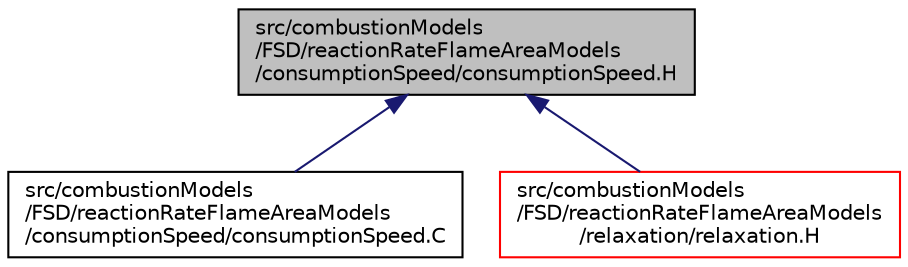 digraph "src/combustionModels/FSD/reactionRateFlameAreaModels/consumptionSpeed/consumptionSpeed.H"
{
  bgcolor="transparent";
  edge [fontname="Helvetica",fontsize="10",labelfontname="Helvetica",labelfontsize="10"];
  node [fontname="Helvetica",fontsize="10",shape=record];
  Node1 [label="src/combustionModels\l/FSD/reactionRateFlameAreaModels\l/consumptionSpeed/consumptionSpeed.H",height=0.2,width=0.4,color="black", fillcolor="grey75", style="filled", fontcolor="black"];
  Node1 -> Node2 [dir="back",color="midnightblue",fontsize="10",style="solid",fontname="Helvetica"];
  Node2 [label="src/combustionModels\l/FSD/reactionRateFlameAreaModels\l/consumptionSpeed/consumptionSpeed.C",height=0.2,width=0.4,color="black",URL="$a04754.html"];
  Node1 -> Node3 [dir="back",color="midnightblue",fontsize="10",style="solid",fontname="Helvetica"];
  Node3 [label="src/combustionModels\l/FSD/reactionRateFlameAreaModels\l/relaxation/relaxation.H",height=0.2,width=0.4,color="red",URL="$a04760.html"];
}
